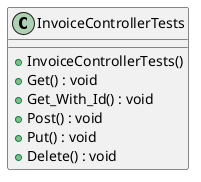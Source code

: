 @startuml
class InvoiceControllerTests {
    + InvoiceControllerTests()
    + Get() : void
    + Get_With_Id() : void
    + Post() : void
    + Put() : void
    + Delete() : void
}
@enduml
